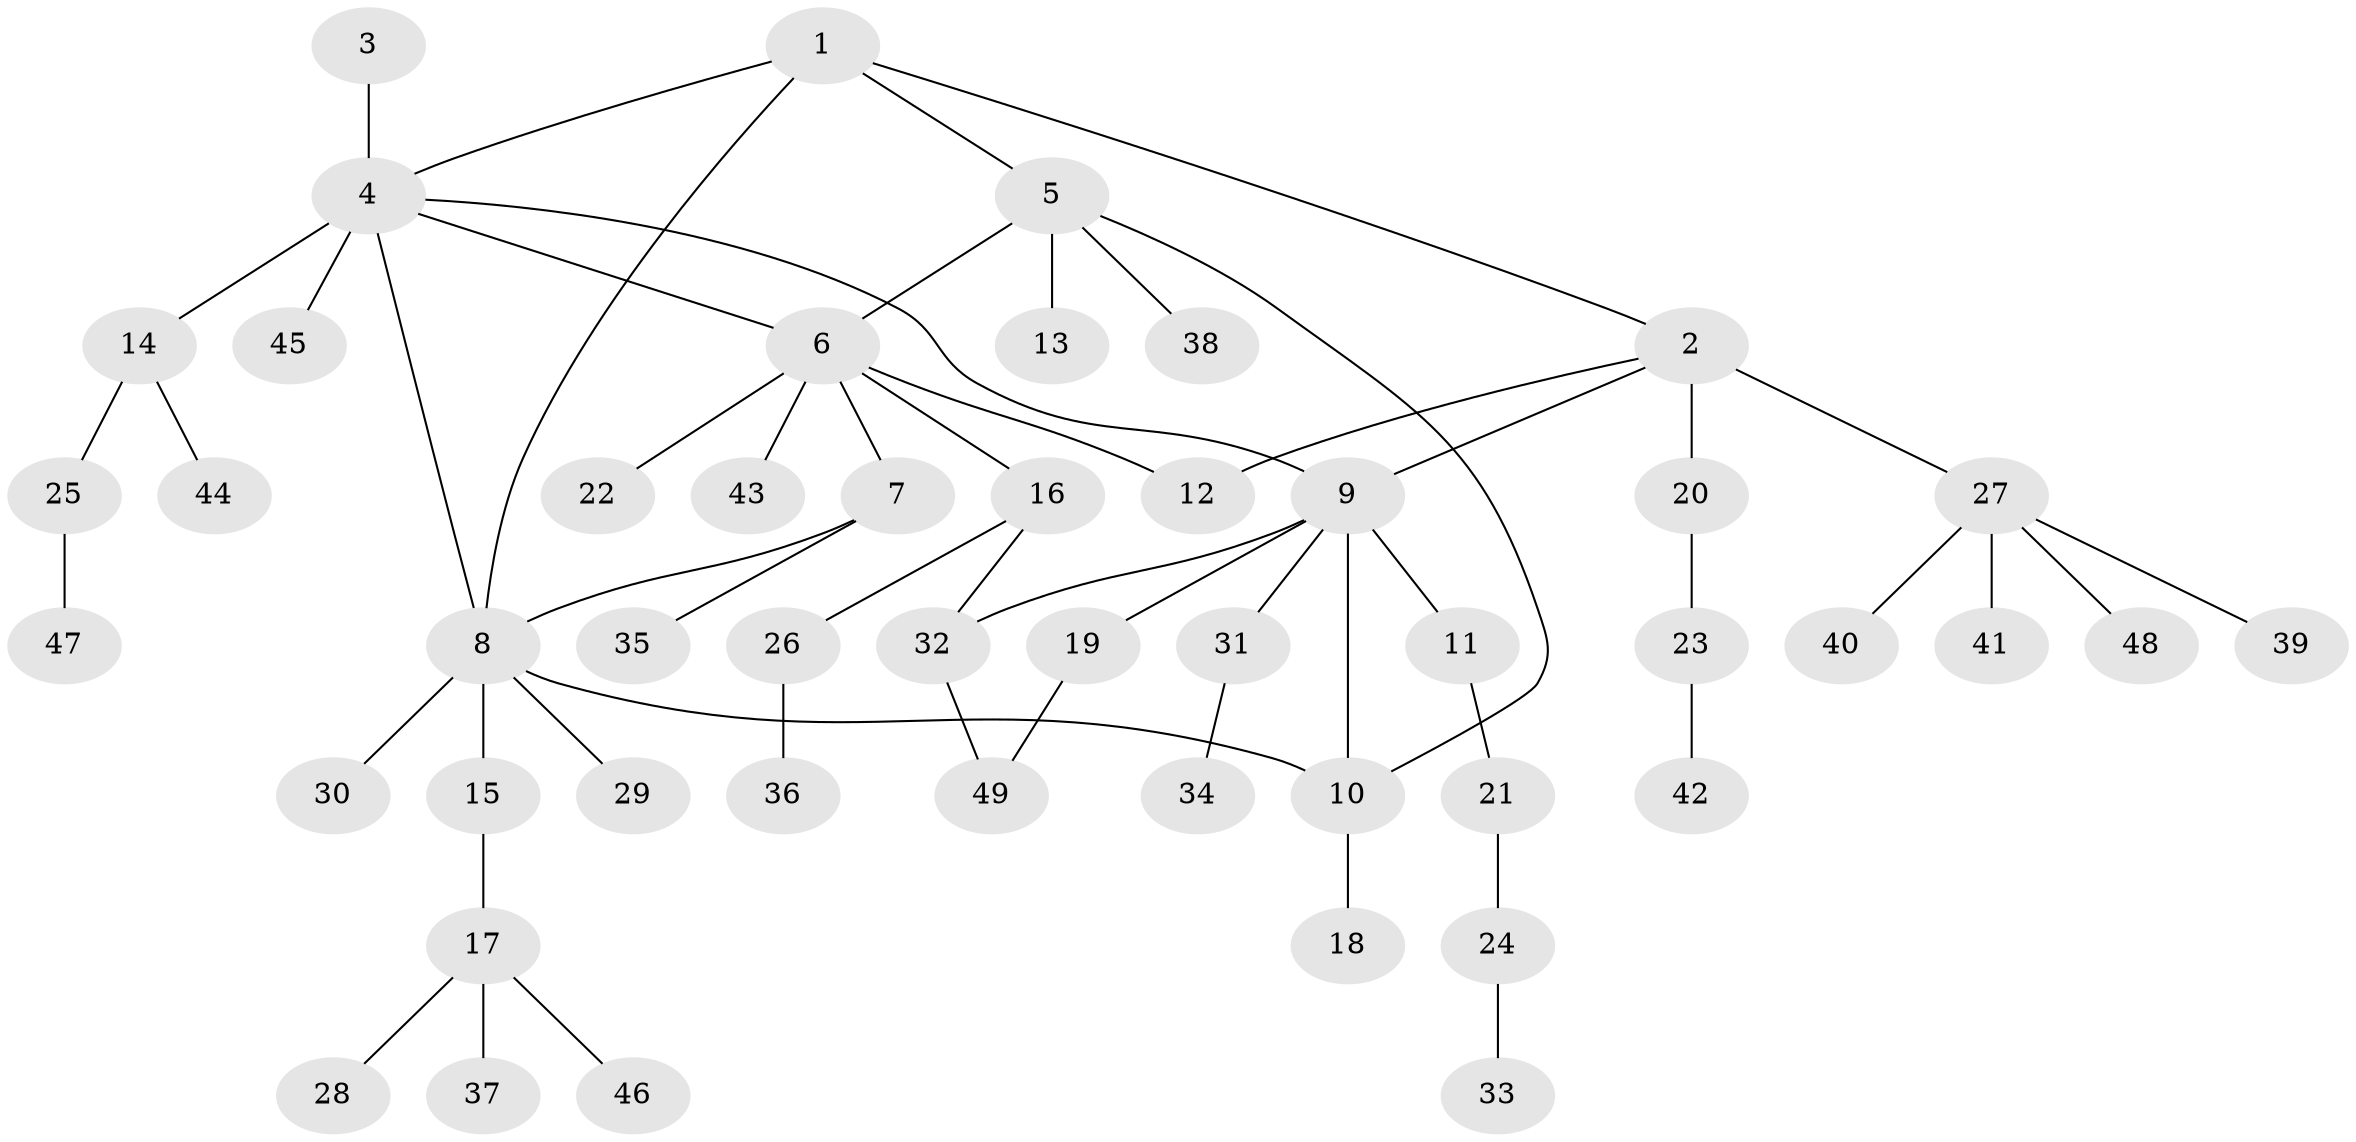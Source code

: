 // coarse degree distribution, {7: 0.047619047619047616, 6: 0.047619047619047616, 5: 0.09523809523809523, 3: 0.09523809523809523, 4: 0.09523809523809523, 2: 0.2857142857142857, 1: 0.3333333333333333}
// Generated by graph-tools (version 1.1) at 2025/52/03/04/25 22:52:18]
// undirected, 49 vertices, 57 edges
graph export_dot {
  node [color=gray90,style=filled];
  1;
  2;
  3;
  4;
  5;
  6;
  7;
  8;
  9;
  10;
  11;
  12;
  13;
  14;
  15;
  16;
  17;
  18;
  19;
  20;
  21;
  22;
  23;
  24;
  25;
  26;
  27;
  28;
  29;
  30;
  31;
  32;
  33;
  34;
  35;
  36;
  37;
  38;
  39;
  40;
  41;
  42;
  43;
  44;
  45;
  46;
  47;
  48;
  49;
  1 -- 2;
  1 -- 4;
  1 -- 5;
  1 -- 8;
  2 -- 9;
  2 -- 12;
  2 -- 20;
  2 -- 27;
  3 -- 4;
  4 -- 6;
  4 -- 8;
  4 -- 9;
  4 -- 14;
  4 -- 45;
  5 -- 6;
  5 -- 10;
  5 -- 13;
  5 -- 38;
  6 -- 7;
  6 -- 12;
  6 -- 16;
  6 -- 22;
  6 -- 43;
  7 -- 8;
  7 -- 35;
  8 -- 10;
  8 -- 15;
  8 -- 29;
  8 -- 30;
  9 -- 10;
  9 -- 11;
  9 -- 19;
  9 -- 31;
  9 -- 32;
  10 -- 18;
  11 -- 21;
  14 -- 25;
  14 -- 44;
  15 -- 17;
  16 -- 26;
  16 -- 32;
  17 -- 28;
  17 -- 37;
  17 -- 46;
  19 -- 49;
  20 -- 23;
  21 -- 24;
  23 -- 42;
  24 -- 33;
  25 -- 47;
  26 -- 36;
  27 -- 39;
  27 -- 40;
  27 -- 41;
  27 -- 48;
  31 -- 34;
  32 -- 49;
}
